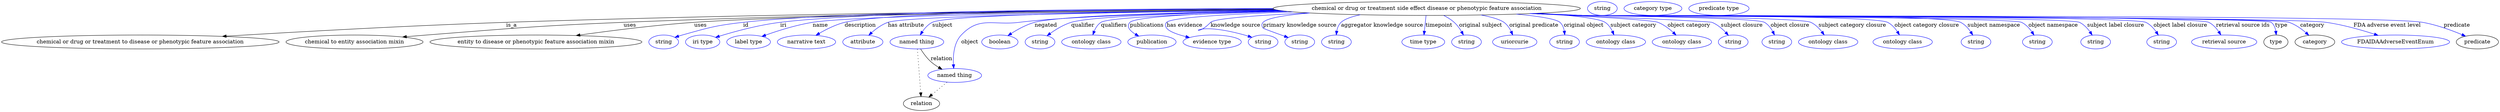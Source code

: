 digraph {
	graph [bb="0,0,6467,283"];
	node [label="\N"];
	"chemical or drug or treatment side effect disease or phenotypic feature association"	[height=0.5,
		label="chemical or drug or treatment side effect disease or phenotypic feature association",
		pos="3690.4,265",
		width=11.049];
	"chemical or drug or treatment to disease or phenotypic feature association"	[height=0.5,
		pos="359.42,178",
		width=9.9838];
	"chemical or drug or treatment side effect disease or phenotypic feature association" -> "chemical or drug or treatment to disease or phenotypic feature association"	[label=is_a,
		lp="1321.4,221.5",
		pos="e,572.05,192.53 3295.5,262.79 2822.8,260.28 2007.1,252.58 1307.4,229 1059,220.63 774.31,204.77 582.26,193.15"];
	"chemical to entity association mixin"	[height=0.5,
		pos="914.42,178",
		width=4.9287];
	"chemical or drug or treatment side effect disease or phenotypic feature association" -> "chemical to entity association mixin"	[label=uses,
		lp="1627.9,221.5",
		pos="e,1039.4,190.81 3295.1,262.96 2876.7,260.54 2197.3,252.87 1611.4,229 1384.5,219.75 1327.9,213.62 1101.4,196 1084.6,194.69 1067,193.22 \
1049.6,191.71"];
	"entity to disease or phenotypic feature association mixin"	[height=0.5,
		pos="1384.4,178",
		width=7.6188];
	"chemical or drug or treatment side effect disease or phenotypic feature association" -> "entity to disease or phenotypic feature association mixin"	[label=uses,
		lp="1810.9,221.5",
		pos="e,1488.6,194.71 3299.9,261.53 2832.1,257.74 2076.2,248.73 1794.4,229 1694.2,221.98 1580.8,207.66 1498.7,196.14"];
	id	[color=blue,
		height=0.5,
		label=string,
		pos="1715.4,178",
		width=1.0652];
	"chemical or drug or treatment side effect disease or phenotypic feature association" -> id	[color=blue,
		label=id,
		lp="1928.4,221.5",
		pos="e,1744.4,189.97 3292.5,264.73 2854,264 2176.8,257.94 1921.4,229 1850.1,220.92 1832.5,215.35 1763.4,196 1760.3,195.13 1757.1,194.16 \
1753.9,193.14",
		style=solid];
	iri	[color=blue,
		height=0.5,
		label="iri type",
		pos="1816.4,178",
		width=1.2277];
	"chemical or drug or treatment side effect disease or phenotypic feature association" -> iri	[color=blue,
		label=iri,
		lp="2024.4,221.5",
		pos="e,1849.6,189.98 3292.2,264.83 2876.8,264.05 2253.7,257.82 2016.4,229 1961.2,222.3 1899.4,205.32 1859.3,193",
		style=solid];
	name	[color=blue,
		height=0.5,
		label="label type",
		pos="1935.4,178",
		width=1.5707];
	"chemical or drug or treatment side effect disease or phenotypic feature association" -> name	[color=blue,
		label=name,
		lp="2120.4,221.5",
		pos="e,1969.9,192.45 3302.3,260.97 2869.7,256.71 2215.4,247.34 2100.4,229 2058.5,222.32 2012.4,207.69 1979.6,195.98",
		style=solid];
	description	[color=blue,
		height=0.5,
		label="narrative text",
		pos="2085.4,178",
		width=2.0943];
	"chemical or drug or treatment side effect disease or phenotypic feature association" -> description	[color=blue,
		label=description,
		lp="2223.9,221.5",
		pos="e,2109.6,195.22 3293.3,263.9 2883,262.33 2288,255.43 2183.4,229 2160.4,223.2 2136.7,211.28 2118.4,200.53",
		style=solid];
	"has attribute"	[color=blue,
		height=0.5,
		label=attribute,
		pos="2230.4,178",
		width=1.4443];
	"chemical or drug or treatment side effect disease or phenotypic feature association" -> "has attribute"	[color=blue,
		label="has attribute",
		lp="2342.4,221.5",
		pos="e,2245.8,195.41 3306.6,260.22 2910.1,255.43 2342.6,245.71 2295.4,229 2279.7,223.44 2264.8,212.52 2253.2,202.3",
		style=solid];
	subject	[color=blue,
		height=0.5,
		label="named thing",
		pos="2370.4,178",
		width=1.9318];
	"chemical or drug or treatment side effect disease or phenotypic feature association" -> subject	[color=blue,
		label=subject,
		lp="2436.4,221.5",
		pos="e,2379,196.22 3300.9,261.27 2939.1,257.51 2450.2,248.78 2410.4,229 2399.8,223.69 2391,214.06 2384.4,204.66",
		style=solid];
	object	[color=blue,
		height=0.5,
		label="named thing",
		pos="2468.4,91",
		width=1.9318];
	"chemical or drug or treatment side effect disease or phenotypic feature association" -> object	[color=blue,
		label=object,
		lp="2507.4,178",
		pos="e,2465.9,109.27 3316.3,258.88 3066.8,254.07 2762,245.11 2634.4,229 2567.1,220.51 2532,245.28 2485.4,196 2466.2,175.71 2463.9,142.65 \
2465.1,119.25",
		style=solid];
	negated	[color=blue,
		height=0.5,
		label=boolean,
		pos="2585.4,178",
		width=1.2999];
	"chemical or drug or treatment side effect disease or phenotypic feature association" -> negated	[color=blue,
		label=negated,
		lp="2703.4,221.5",
		pos="e,2606.1,194.41 3310.9,259.58 3048.3,255.04 2735.5,246.11 2674.4,229 2653.1,223.03 2631.4,210.99 2614.8,200.22",
		style=solid];
	qualifier	[color=blue,
		height=0.5,
		label=string,
		pos="2688.4,178",
		width=1.0652];
	"chemical or drug or treatment side effect disease or phenotypic feature association" -> qualifier	[color=blue,
		label=qualifier,
		lp="2799.4,221.5",
		pos="e,2706.4,193.91 3316.8,258.78 3085.3,253.98 2822.2,245.06 2769.4,229 2749.6,222.97 2729.8,210.85 2714.7,200.05",
		style=solid];
	qualifiers	[color=blue,
		height=0.5,
		label="ontology class",
		pos="2821.4,178",
		width=2.1304];
	"chemical or drug or treatment side effect disease or phenotypic feature association" -> qualifiers	[color=blue,
		label=qualifiers,
		lp="2879.9,221.5",
		pos="e,2825.3,196.44 3330.7,257.29 3110.8,251.82 2867.6,242.73 2846.4,229 2838.2,223.66 2832.5,214.71 2828.7,205.85",
		style=solid];
	publications	[color=blue,
		height=0.5,
		label=publication,
		pos="2978.4,178",
		width=1.7332];
	"chemical or drug or treatment side effect disease or phenotypic feature association" -> publications	[color=blue,
		label=publications,
		lp="2965.4,221.5",
		pos="e,2944.4,193.13 3321.7,258.22 3131.6,253.35 2936.3,244.59 2921.4,229 2911.1,218.18 2921.2,207.11 2935.6,198.14",
		style=solid];
	"has evidence"	[color=blue,
		height=0.5,
		label="evidence type",
		pos="3134.4,178",
		width=2.0943];
	"chemical or drug or treatment side effect disease or phenotypic feature association" -> "has evidence"	[color=blue,
		label="has evidence",
		lp="3062.9,221.5",
		pos="e,3076.1,189.51 3344.7,256.09 3185.5,250.69 3028.8,242.09 3016.4,229 3011.8,224.17 3012.4,219.34 3016.4,214 3023.1,205.09 3043.8,\
197.64 3066.1,191.93",
		style=solid];
	"knowledge source"	[color=blue,
		height=0.5,
		label=string,
		pos="3266.4,178",
		width=1.0652];
	"chemical or drug or treatment side effect disease or phenotypic feature association" -> "knowledge source"	[color=blue,
		label="knowledge source",
		lp="3194.9,221.5",
		pos="e,3237.4,189.99 3384.2,253.49 3258.7,247.64 3140.2,239.42 3130.4,229 3084.6,180.28 3068.2,237.74 3218.4,196 3221.5,195.14 3224.7,\
194.17 3227.9,193.16",
		style=solid];
	"primary knowledge source"	[color=blue,
		height=0.5,
		label=string,
		pos="3361.4,178",
		width=1.0652];
	"chemical or drug or treatment side effect disease or phenotypic feature association" -> "primary knowledge source"	[color=blue,
		label="primary knowledge source",
		lp="3361.4,221.5",
		pos="e,3331.8,189.47 3387.9,253.31 3326.3,248.12 3276.9,240.43 3266.4,229 3261.9,224.1 3262.6,219.47 3266.4,214 3267.3,212.72 3296.4,\
202.11 3322.1,192.9",
		style=solid];
	"aggregator knowledge source"	[color=blue,
		height=0.5,
		label=string,
		pos="3456.4,178",
		width=1.0652];
	"chemical or drug or treatment side effect disease or phenotypic feature association" -> "aggregator knowledge source"	[color=blue,
		label="aggregator knowledge source",
		lp="3574.9,221.5",
		pos="e,3456,196.23 3518.6,248.77 3496,243.9 3477.6,237.47 3468.4,229 3462.1,223.14 3458.8,214.58 3457.2,206.19",
		style=solid];
	timepoint	[color=blue,
		height=0.5,
		label="time type",
		pos="3681.4,178",
		width=1.5346];
	"chemical or drug or treatment side effect disease or phenotypic feature association" -> timepoint	[color=blue,
		label=timepoint,
		lp="3722.4,221.5",
		pos="e,3683.2,196.18 3688.6,246.8 3687.4,235.16 3685.7,219.55 3684.3,206.24",
		style=solid];
	"original subject"	[color=blue,
		height=0.5,
		label=string,
		pos="3793.4,178",
		width=1.0652];
	"chemical or drug or treatment side effect disease or phenotypic feature association" -> "original subject"	[color=blue,
		label="original subject",
		lp="3830.4,221.5",
		pos="e,3785.6,195.97 3734.4,246.94 3744,242.03 3753.5,236.05 3761.4,229 3769,222.24 3775.5,213.29 3780.6,204.83",
		style=solid];
	"original predicate"	[color=blue,
		height=0.5,
		label=uriorcurie,
		pos="3918.4,178",
		width=1.5887];
	"chemical or drug or treatment side effect disease or phenotypic feature association" -> "original predicate"	[color=blue,
		label="original predicate",
		lp="3967.9,221.5",
		pos="e,3913.2,196.01 3830.8,248.11 3856.8,243.14 3879.3,236.85 3890.4,229 3898.6,223.17 3904.7,214.12 3909.1,205.31",
		style=solid];
	"original object"	[color=blue,
		height=0.5,
		label=string,
		pos="4047.4,178",
		width=1.0652];
	"chemical or drug or treatment side effect disease or phenotypic feature association" -> "original object"	[color=blue,
		label="original object",
		lp="4096.9,221.5",
		pos="e,4048,196.39 3922.8,250.36 3978.5,245.04 4025.1,238.01 4035.4,229 4041.9,223.32 4045.2,214.8 4046.8,206.39",
		style=solid];
	"subject category"	[color=blue,
		height=0.5,
		label="ontology class",
		pos="4180.4,178",
		width=2.1304];
	"chemical or drug or treatment side effect disease or phenotypic feature association" -> "subject category"	[color=blue,
		label="subject category",
		lp="4225.9,221.5",
		pos="e,4175.4,196.37 3980.6,252.68 4063.3,247.31 4135.7,239.67 4152.4,229 4160.9,223.58 4167.1,214.61 4171.4,205.76",
		style=solid];
	"object category"	[color=blue,
		height=0.5,
		label="ontology class",
		pos="4351.4,178",
		width=2.1304];
	"chemical or drug or treatment side effect disease or phenotypic feature association" -> "object category"	[color=blue,
		label="object category",
		lp="4369.9,221.5",
		pos="e,4336.4,195.71 3961.6,251.82 4112.5,244.42 4273.3,235.23 4289.4,229 4304.2,223.31 4318.1,212.74 4329,202.77",
		style=solid];
	"subject closure"	[color=blue,
		height=0.5,
		label=string,
		pos="4484.4,178",
		width=1.0652];
	"chemical or drug or treatment side effect disease or phenotypic feature association" -> "subject closure"	[color=blue,
		label="subject closure",
		lp="4506.9,221.5",
		pos="e,4471.9,195.25 3965.9,252.01 4173.6,242.81 4423.9,231.29 4429.4,229 4443.1,223.33 4455.6,212.7 4465.2,202.69",
		style=solid];
	"object closure"	[color=blue,
		height=0.5,
		label=string,
		pos="4597.4,178",
		width=1.0652];
	"chemical or drug or treatment side effect disease or phenotypic feature association" -> "object closure"	[color=blue,
		label="object closure",
		lp="4631.4,221.5",
		pos="e,4591.4,196.08 3970.1,252.2 4012.8,250.43 4056.3,248.65 4097.4,247 4123.4,245.96 4542.8,241.93 4565.4,229 4574.8,223.62 4581.9,\
214.25 4587,205.05",
		style=solid];
	"subject category closure"	[color=blue,
		height=0.5,
		label="ontology class",
		pos="4730.4,178",
		width=2.1304];
	"chemical or drug or treatment side effect disease or phenotypic feature association" -> "subject category closure"	[color=blue,
		label="subject category closure",
		lp="4792.9,221.5",
		pos="e,4720.2,196.26 3966.8,252.04 4010.5,250.27 4055.2,248.53 4097.4,247 4130.1,245.82 4655.8,242.75 4685.4,229 4696.9,223.68 4706.7,\
213.91 4714.2,204.42",
		style=solid];
	"object category closure"	[color=blue,
		height=0.5,
		label="ontology class",
		pos="4923.4,178",
		width=2.1304];
	"chemical or drug or treatment side effect disease or phenotypic feature association" -> "object category closure"	[color=blue,
		label="object category closure",
		lp="4985.9,221.5",
		pos="e,4915.1,196.23 3963.2,251.89 4008.1,250.11 4054,248.4 4097.4,247 4141.1,245.59 4845.3,248.64 4884.4,229 4894.9,223.76 4903.3,214.27 \
4909.7,204.96",
		style=solid];
	"subject namespace"	[color=blue,
		height=0.5,
		label=string,
		pos="5113.4,178",
		width=1.0652];
	"chemical or drug or treatment side effect disease or phenotypic feature association" -> "subject namespace"	[color=blue,
		label="subject namespace",
		lp="5159.4,221.5",
		pos="e,5105.1,195.77 3961.3,251.8 4006.7,250.01 4053.4,248.32 4097.4,247 4151.6,245.37 5024.8,252.94 5073.4,229 5084.3,223.66 5093.1,\
213.84 5099.7,204.31",
		style=solid];
	"object namespace"	[color=blue,
		height=0.5,
		label=string,
		pos="5272.4,178",
		width=1.0652];
	"chemical or drug or treatment side effect disease or phenotypic feature association" -> "object namespace"	[color=blue,
		label="object namespace",
		lp="5313.4,221.5",
		pos="e,5263.8,195.79 3959.9,251.76 4005.8,249.96 4053,248.28 4097.4,247 4128.9,246.09 5203,242.7 5231.4,229 5242.4,223.69 5251.5,213.87 \
5258.2,204.34",
		style=solid];
	"subject label closure"	[color=blue,
		height=0.5,
		label=string,
		pos="5423.4,178",
		width=1.0652];
	"chemical or drug or treatment side effect disease or phenotypic feature association" -> "subject label closure"	[color=blue,
		label="subject label closure",
		lp="5475.4,221.5",
		pos="e,5414.5,195.81 3959.1,251.72 4005.2,249.92 4052.7,248.25 4097.4,247 4133.1,246.01 5349.2,244.29 5381.4,229 5392.6,223.72 5401.8,\
213.9 5408.8,204.36",
		style=solid];
	"object label closure"	[color=blue,
		height=0.5,
		label=string,
		pos="5594.4,178",
		width=1.0652];
	"chemical or drug or treatment side effect disease or phenotypic feature association" -> "object label closure"	[color=blue,
		label="object label closure",
		lp="5642.9,221.5",
		pos="e,5585.8,195.81 3958.3,251.69 4004.7,249.88 4052.4,248.22 4097.4,247 4137.9,245.91 5517,246.53 5553.4,229 5564.4,223.71 5573.5,213.9 \
5580.2,204.35",
		style=solid];
	"retrieval source ids"	[color=blue,
		height=0.5,
		label="retrieval source",
		pos="5756.4,178",
		width=2.347];
	"chemical or drug or treatment side effect disease or phenotypic feature association" -> "retrieval source ids"	[color=blue,
		label="retrieval source ids",
		lp="5804.9,221.5",
		pos="e,5747.8,196.29 3957.7,251.66 4004.3,249.85 4052.3,248.19 4097.4,247 4142.4,245.81 5676,248.71 5716.4,229 5727.1,223.78 5735.9,214.16 \
5742.4,204.75",
		style=solid];
	type	[height=0.5,
		pos="5890.4,178",
		width=0.86659];
	"chemical or drug or treatment side effect disease or phenotypic feature association" -> type	[color=blue,
		label=type,
		lp="5904.4,221.5",
		pos="e,5891.3,196.18 3957.2,251.65 4003.9,249.83 4052.1,248.18 4097.4,247 4122.1,246.36 5859.1,244.41 5878.4,229 5885.3,223.54 5888.6,\
214.92 5890.2,206.37",
		style=solid];
	category	[height=0.5,
		pos="5991.4,178",
		width=1.4263];
	"chemical or drug or treatment side effect disease or phenotypic feature association" -> category	[color=blue,
		label=category,
		lp="5984.9,221.5",
		pos="e,5975.8,195.25 3957.2,251.64 4003.9,249.82 4052.1,248.17 4097.4,247 4148.2,245.69 5876.3,245.23 5924.4,229 5940.6,223.53 5956.1,\
212.51 5968.1,202.2",
		style=solid];
	"FDA adverse event level"	[color=blue,
		height=0.5,
		label=FDAIDAAdverseEventEnum,
		pos="6200.4,178",
		width=3.8816];
	"chemical or drug or treatment side effect disease or phenotypic feature association" -> "FDA adverse event level"	[color=blue,
		label="FDA adverse event level",
		lp="6178.9,221.5",
		pos="e,6155.2,195.1 3956.9,251.63 4003.7,249.81 4052,248.16 4097.4,247 4204.2,244.27 5914.6,243.92 6020.4,229 6063.3,222.95 6110.4,209.62 \
6145.6,198.25",
		style=solid];
	predicate	[height=0.5,
		pos="6412.4,178",
		width=1.5165];
	"chemical or drug or treatment side effect disease or phenotypic feature association" -> predicate	[color=blue,
		label=predicate,
		lp="6359.4,221.5",
		pos="e,6381.9,193.06 3956.4,251.61 4003.4,249.79 4051.8,248.14 4097.4,247 4218.1,243.98 6151.5,249.83 6270.4,229 6306,222.77 6344.5,208.69 \
6372.5,197.06",
		style=solid];
	subject -> object	[label=relation,
		lp="2434.4,134.5",
		pos="e,2435.8,107 2380.2,159.8 2386.7,149.42 2395.9,136.42 2406.4,127 2412.5,121.55 2419.6,116.58 2426.7,112.21"];
	relation	[height=0.5,
		pos="2382.4,18",
		width=1.2999];
	subject -> relation	[pos="e,2381.1,36.188 2371.7,159.79 2373.8,132.48 2377.9,78.994 2380.3,46.38",
		style=dotted];
	object -> relation	[pos="e,2401.4,34.647 2448.5,73.533 2436.8,63.922 2422,51.669 2409.3,41.213",
		style=dotted];
	association_type	[color=blue,
		height=0.5,
		label=string,
		pos="4144.4,265",
		width=1.0652];
	association_category	[color=blue,
		height=0.5,
		label="category type",
		pos="4275.4,265",
		width=2.0762];
	"chemical or drug or treatment side effect disease or phenotypic feature association_predicate"	[color=blue,
		height=0.5,
		label="predicate type",
		pos="4446.4,265",
		width=2.1665];
}
